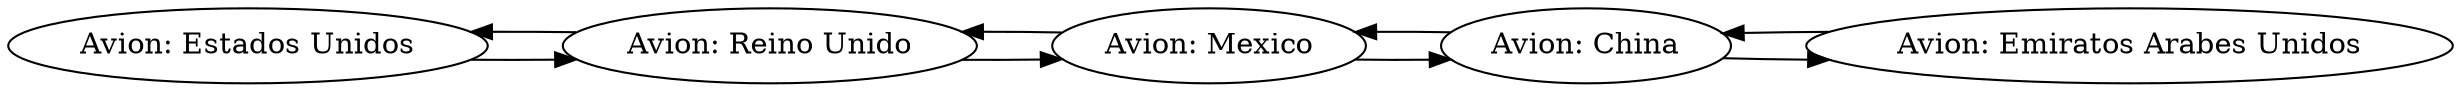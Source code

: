 digraph ListaCircularDoble {
    rankdir=LR;
    "0x2087d713b00" [label="Avion: Estados Unidos"];
    "0x2087d713b00" -> "0x2087d713b40";
    "0x2087d713b40" -> "0x2087d713b00" [constraint=false];
    "0x2087d713b40" [label="Avion: Reino Unido"];
    "0x2087d713b40" -> "0x2087d713820";
    "0x2087d713820" -> "0x2087d713b40" [constraint=false];
    "0x2087d713820" [label="Avion: Mexico"];
    "0x2087d713820" -> "0x2087d713980";
    "0x2087d713980" -> "0x2087d713820" [constraint=false];
    "0x2087d713980" [label="Avion: China"];
    "0x2087d713980" -> "0x2087d713a40";
    "0x2087d713a40" -> "0x2087d713980" [constraint=false];
    "0x2087d713a40" [label="Avion: Emiratos Arabes Unidos"];
}
